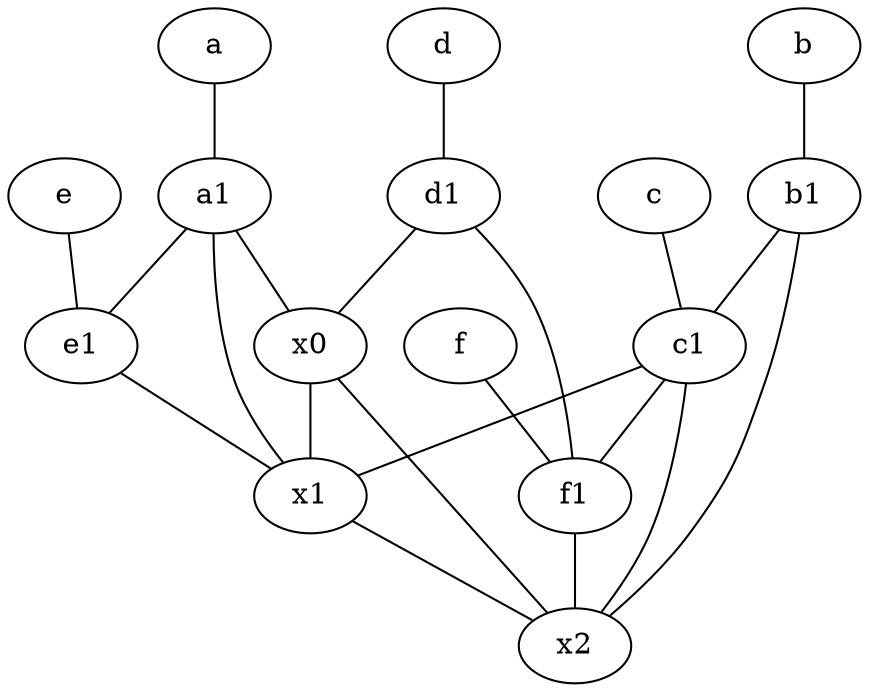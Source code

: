 graph {
	node [labelfontsize=50]
	c1 [labelfontsize=50 pos="4.5,3!"]
	d [labelfontsize=50 pos="2,5!"]
	e1 [labelfontsize=50 pos="7,7!"]
	x1 [labelfontsize=50]
	f [labelfontsize=50 pos="3,9!"]
	b [labelfontsize=50 pos="10,4!"]
	f1 [labelfontsize=50 pos="3,8!"]
	d1 [labelfontsize=50 pos="3,5!"]
	a1 [labelfontsize=50 pos="8,3!"]
	b1 [labelfontsize=50 pos="9,4!"]
	a [labelfontsize=50 pos="8,2!"]
	x2 [labelfontsize=50]
	x0 [labelfontsize=50]
	e [labelfontsize=50 pos="7,9!"]
	c [labelfontsize=50 pos="4.5,2!"]
	x1 -- x2
	c1 -- x1
	x0 -- x2
	b -- b1
	b1 -- c1
	f -- f1
	a1 -- e1
	c1 -- f1
	d -- d1
	d1 -- x0
	d1 -- f1
	a1 -- x1
	b1 -- x2
	a -- a1
	c -- c1
	f1 -- x2
	c1 -- x2
	x0 -- x1
	e -- e1
	e1 -- x1
	a1 -- x0
}
